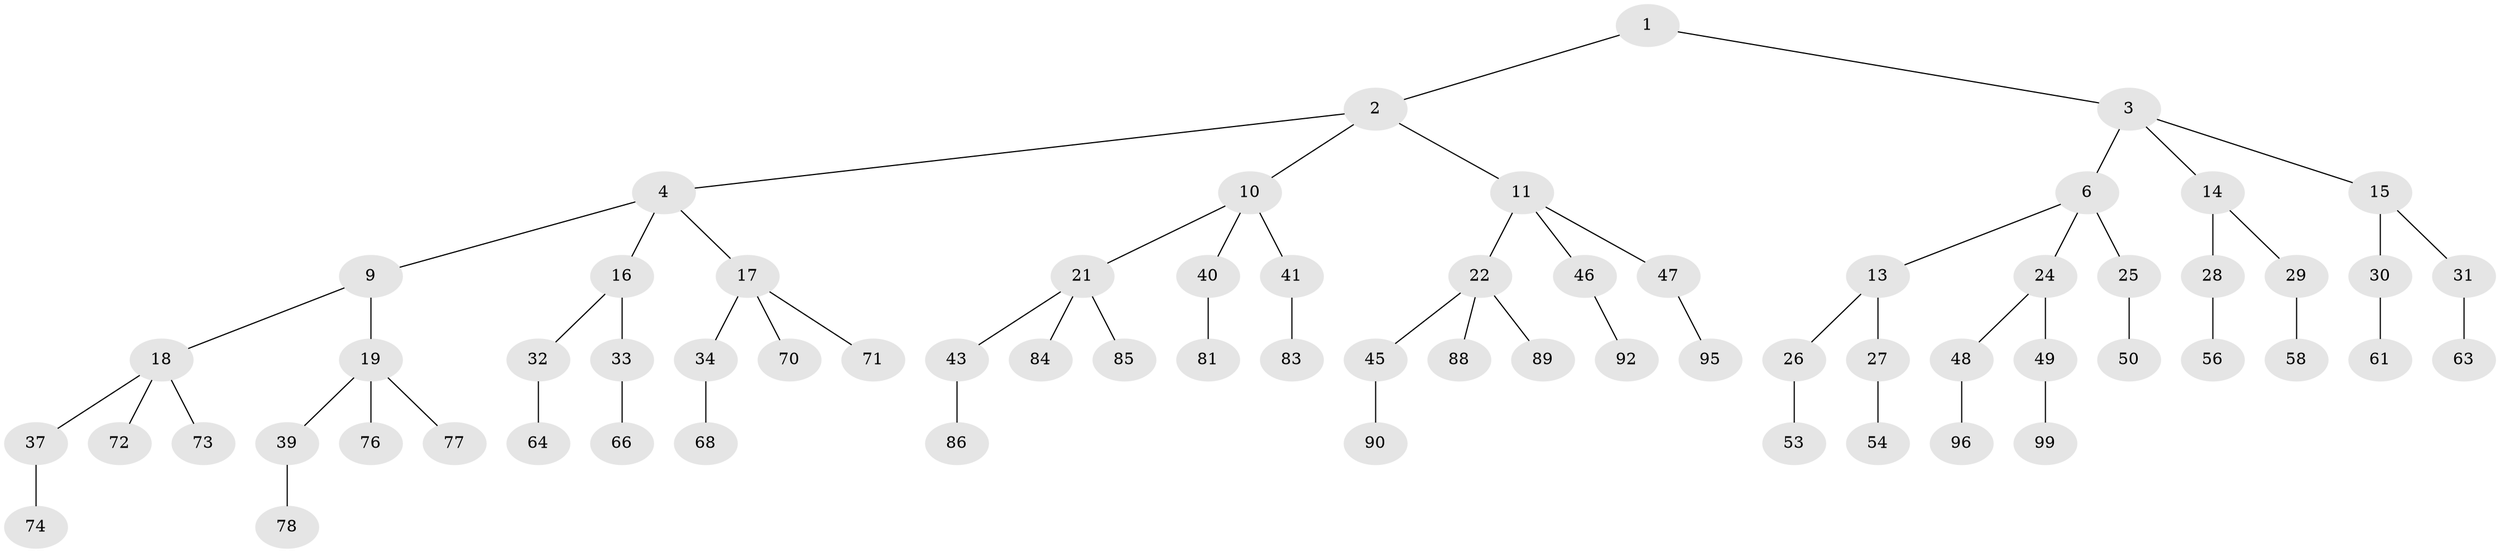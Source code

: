// original degree distribution, {2: 0.02, 3: 0.48, 1: 0.5}
// Generated by graph-tools (version 1.1) at 2025/11/02/21/25 10:11:11]
// undirected, 68 vertices, 67 edges
graph export_dot {
graph [start="1"]
  node [color=gray90,style=filled];
  1;
  2 [latent=1,super="+5"];
  3 [latent=1,super="+7"];
  4 [latent=0.5,super="+8"];
  6 [latent=0.5,super="+12"];
  9 [latent=0.333333];
  10 [latent=0.333333,super="+20"];
  11 [latent=0.333333,super="+23"];
  13 [latent=0.333333];
  14 [latent=0.333333];
  15 [latent=0.333333];
  16 [latent=0.25];
  17 [latent=0.25,super="+35"];
  18 [latent=0.25,super="+36"];
  19 [latent=0.25,super="+38"];
  21 [latent=0.25,super="+42"];
  22 [latent=0.25,super="+44"];
  24 [latent=0.25];
  25 [latent=0.25,super="+51"];
  26 [latent=0.25,super="+52"];
  27 [latent=0.25,super="+55"];
  28 [latent=0.25,super="+57"];
  29 [latent=0.25,super="+59"];
  30 [latent=0.25,super="+60"];
  31 [latent=0.25,super="+62"];
  32 [latent=0.2,super="+65"];
  33 [latent=0.2,super="+67"];
  34 [latent=0.2,super="+69"];
  37 [latent=0.2,super="+75"];
  39 [latent=0.2,super="+79"];
  40 [latent=0.2,super="+80"];
  41 [latent=0.2,super="+82"];
  43 [latent=0.2,super="+87"];
  45 [latent=0.2,super="+91"];
  46 [latent=0.2,super="+93"];
  47 [latent=0.2,super="+94"];
  48 [latent=0.2,super="+97"];
  49 [latent=0.2,super="+98"];
  50 [latent=0.2,super="+100"];
  53 [latent=0.2];
  54 [latent=0.2];
  56 [latent=0.2];
  58 [latent=0.2];
  61 [latent=0.2];
  63 [latent=0.2];
  64 [latent=0.166667];
  66 [latent=0.166667];
  68 [latent=0.166667];
  70 [latent=0.166667];
  71 [latent=0.166667];
  72 [latent=0.166667];
  73 [latent=0.166667];
  74 [latent=0.166667];
  76 [latent=0.166667];
  77 [latent=0.166667];
  78 [latent=0.166667];
  81 [latent=0.166667];
  83 [latent=0.166667];
  84 [latent=0.166667];
  85 [latent=0.166667];
  86 [latent=0.166667];
  88 [latent=0.166667];
  89 [latent=0.166667];
  90 [latent=0.166667];
  92 [latent=0.166667];
  95 [latent=0.166667];
  96 [latent=0.166667];
  99 [latent=0.166667];
  1 -- 2;
  1 -- 3;
  2 -- 4;
  2 -- 11;
  2 -- 10;
  3 -- 6;
  3 -- 14;
  3 -- 15;
  4 -- 9;
  4 -- 16;
  4 -- 17;
  6 -- 13;
  6 -- 24;
  6 -- 25;
  9 -- 18;
  9 -- 19;
  10 -- 21;
  10 -- 40;
  10 -- 41;
  11 -- 22;
  11 -- 46;
  11 -- 47;
  13 -- 26;
  13 -- 27;
  14 -- 28;
  14 -- 29;
  15 -- 30;
  15 -- 31;
  16 -- 32;
  16 -- 33;
  17 -- 34;
  17 -- 70;
  17 -- 71;
  18 -- 37;
  18 -- 72;
  18 -- 73;
  19 -- 39;
  19 -- 76;
  19 -- 77;
  21 -- 43;
  21 -- 85;
  21 -- 84;
  22 -- 45;
  22 -- 88;
  22 -- 89;
  24 -- 48;
  24 -- 49;
  25 -- 50;
  26 -- 53;
  27 -- 54;
  28 -- 56;
  29 -- 58;
  30 -- 61;
  31 -- 63;
  32 -- 64;
  33 -- 66;
  34 -- 68;
  37 -- 74;
  39 -- 78;
  40 -- 81;
  41 -- 83;
  43 -- 86;
  45 -- 90;
  46 -- 92;
  47 -- 95;
  48 -- 96;
  49 -- 99;
}
